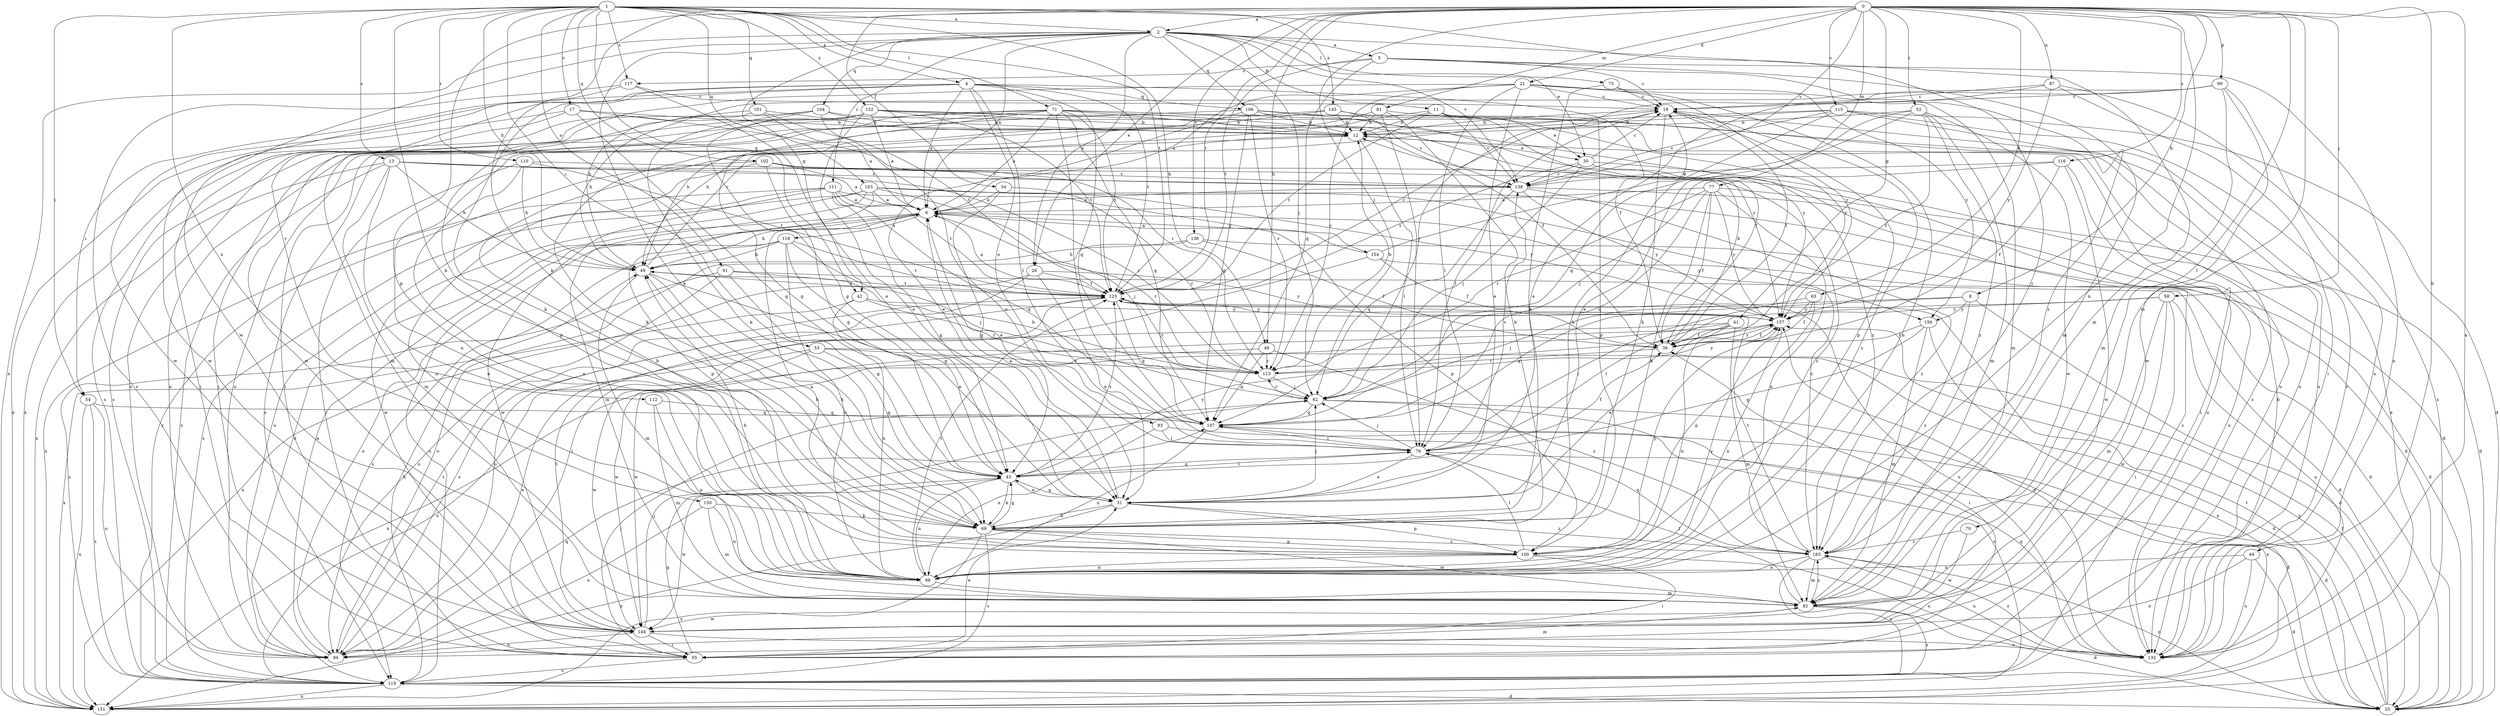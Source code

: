 strict digraph  {
0;
1;
2;
4;
5;
6;
8;
11;
12;
13;
17;
18;
21;
25;
26;
30;
31;
34;
36;
41;
42;
43;
44;
48;
49;
52;
53;
54;
55;
58;
62;
63;
69;
70;
71;
75;
76;
77;
81;
82;
87;
88;
91;
93;
94;
99;
100;
101;
102;
103;
104;
106;
107;
110;
111;
112;
113;
115;
116;
117;
118;
119;
125;
132;
136;
138;
144;
145;
150;
151;
152;
154;
156;
157;
163;
0 -> 2  [label=a];
0 -> 8  [label=b];
0 -> 21  [label=d];
0 -> 26  [label=e];
0 -> 34  [label=f];
0 -> 41  [label=g];
0 -> 44  [label=h];
0 -> 48  [label=h];
0 -> 52  [label=i];
0 -> 58  [label=j];
0 -> 62  [label=j];
0 -> 63  [label=k];
0 -> 69  [label=k];
0 -> 70  [label=l];
0 -> 77  [label=m];
0 -> 81  [label=m];
0 -> 82  [label=m];
0 -> 87  [label=n];
0 -> 88  [label=n];
0 -> 99  [label=p];
0 -> 100  [label=p];
0 -> 115  [label=s];
0 -> 116  [label=s];
0 -> 125  [label=t];
0 -> 132  [label=u];
0 -> 136  [label=v];
0 -> 138  [label=v];
1 -> 2  [label=a];
1 -> 4  [label=a];
1 -> 13  [label=c];
1 -> 17  [label=c];
1 -> 42  [label=g];
1 -> 48  [label=h];
1 -> 49  [label=h];
1 -> 53  [label=i];
1 -> 54  [label=i];
1 -> 69  [label=k];
1 -> 71  [label=l];
1 -> 91  [label=o];
1 -> 101  [label=q];
1 -> 102  [label=q];
1 -> 103  [label=q];
1 -> 110  [label=r];
1 -> 117  [label=s];
1 -> 125  [label=t];
1 -> 145  [label=x];
1 -> 150  [label=x];
1 -> 152  [label=y];
1 -> 163  [label=z];
2 -> 5  [label=a];
2 -> 6  [label=a];
2 -> 11  [label=b];
2 -> 26  [label=e];
2 -> 30  [label=e];
2 -> 42  [label=g];
2 -> 62  [label=j];
2 -> 69  [label=k];
2 -> 75  [label=l];
2 -> 82  [label=m];
2 -> 104  [label=q];
2 -> 106  [label=q];
2 -> 111  [label=r];
2 -> 138  [label=v];
2 -> 144  [label=w];
2 -> 151  [label=x];
4 -> 6  [label=a];
4 -> 36  [label=f];
4 -> 54  [label=i];
4 -> 69  [label=k];
4 -> 76  [label=l];
4 -> 93  [label=o];
4 -> 106  [label=q];
4 -> 107  [label=q];
4 -> 112  [label=r];
4 -> 125  [label=t];
4 -> 144  [label=w];
5 -> 18  [label=c];
5 -> 82  [label=m];
5 -> 107  [label=q];
5 -> 117  [label=s];
5 -> 125  [label=t];
5 -> 132  [label=u];
5 -> 163  [label=z];
6 -> 49  [label=h];
6 -> 94  [label=o];
6 -> 113  [label=r];
6 -> 118  [label=s];
6 -> 119  [label=s];
6 -> 154  [label=y];
6 -> 156  [label=y];
8 -> 25  [label=d];
8 -> 62  [label=j];
8 -> 107  [label=q];
8 -> 156  [label=y];
8 -> 163  [label=z];
11 -> 12  [label=b];
11 -> 30  [label=e];
11 -> 49  [label=h];
11 -> 100  [label=p];
11 -> 125  [label=t];
11 -> 138  [label=v];
12 -> 30  [label=e];
12 -> 76  [label=l];
12 -> 119  [label=s];
13 -> 49  [label=h];
13 -> 82  [label=m];
13 -> 88  [label=n];
13 -> 113  [label=r];
13 -> 119  [label=s];
13 -> 132  [label=u];
13 -> 138  [label=v];
13 -> 151  [label=x];
17 -> 12  [label=b];
17 -> 43  [label=g];
17 -> 55  [label=i];
17 -> 113  [label=r];
17 -> 151  [label=x];
18 -> 12  [label=b];
18 -> 36  [label=f];
18 -> 69  [label=k];
18 -> 76  [label=l];
18 -> 100  [label=p];
21 -> 6  [label=a];
21 -> 18  [label=c];
21 -> 31  [label=e];
21 -> 76  [label=l];
21 -> 88  [label=n];
21 -> 113  [label=r];
21 -> 144  [label=w];
21 -> 156  [label=y];
21 -> 157  [label=y];
25 -> 36  [label=f];
25 -> 125  [label=t];
25 -> 157  [label=y];
25 -> 163  [label=z];
26 -> 31  [label=e];
26 -> 94  [label=o];
26 -> 125  [label=t];
26 -> 151  [label=x];
26 -> 157  [label=y];
30 -> 18  [label=c];
30 -> 25  [label=d];
30 -> 62  [label=j];
30 -> 119  [label=s];
30 -> 125  [label=t];
30 -> 138  [label=v];
31 -> 6  [label=a];
31 -> 43  [label=g];
31 -> 62  [label=j];
31 -> 69  [label=k];
31 -> 100  [label=p];
31 -> 151  [label=x];
31 -> 163  [label=z];
34 -> 6  [label=a];
34 -> 43  [label=g];
34 -> 113  [label=r];
36 -> 12  [label=b];
36 -> 55  [label=i];
36 -> 113  [label=r];
36 -> 157  [label=y];
41 -> 31  [label=e];
41 -> 36  [label=f];
41 -> 82  [label=m];
41 -> 88  [label=n];
41 -> 94  [label=o];
41 -> 144  [label=w];
42 -> 88  [label=n];
42 -> 113  [label=r];
42 -> 151  [label=x];
42 -> 157  [label=y];
43 -> 31  [label=e];
43 -> 69  [label=k];
43 -> 76  [label=l];
43 -> 88  [label=n];
43 -> 125  [label=t];
43 -> 144  [label=w];
43 -> 157  [label=y];
44 -> 25  [label=d];
44 -> 88  [label=n];
44 -> 94  [label=o];
44 -> 132  [label=u];
48 -> 107  [label=q];
48 -> 113  [label=r];
48 -> 151  [label=x];
48 -> 163  [label=z];
49 -> 18  [label=c];
49 -> 31  [label=e];
49 -> 69  [label=k];
49 -> 82  [label=m];
49 -> 125  [label=t];
52 -> 12  [label=b];
52 -> 31  [label=e];
52 -> 36  [label=f];
52 -> 82  [label=m];
52 -> 107  [label=q];
52 -> 144  [label=w];
52 -> 163  [label=z];
53 -> 25  [label=d];
53 -> 43  [label=g];
53 -> 113  [label=r];
53 -> 119  [label=s];
53 -> 144  [label=w];
54 -> 94  [label=o];
54 -> 107  [label=q];
54 -> 119  [label=s];
54 -> 151  [label=x];
55 -> 31  [label=e];
55 -> 43  [label=g];
55 -> 62  [label=j];
55 -> 119  [label=s];
58 -> 55  [label=i];
58 -> 76  [label=l];
58 -> 82  [label=m];
58 -> 132  [label=u];
58 -> 144  [label=w];
58 -> 157  [label=y];
62 -> 107  [label=q];
62 -> 113  [label=r];
62 -> 119  [label=s];
62 -> 151  [label=x];
63 -> 36  [label=f];
63 -> 76  [label=l];
63 -> 100  [label=p];
63 -> 157  [label=y];
69 -> 43  [label=g];
69 -> 49  [label=h];
69 -> 82  [label=m];
69 -> 100  [label=p];
69 -> 119  [label=s];
69 -> 151  [label=x];
69 -> 163  [label=z];
70 -> 144  [label=w];
70 -> 163  [label=z];
71 -> 6  [label=a];
71 -> 12  [label=b];
71 -> 43  [label=g];
71 -> 55  [label=i];
71 -> 76  [label=l];
71 -> 88  [label=n];
71 -> 107  [label=q];
71 -> 119  [label=s];
71 -> 125  [label=t];
71 -> 157  [label=y];
71 -> 163  [label=z];
75 -> 18  [label=c];
75 -> 69  [label=k];
75 -> 82  [label=m];
76 -> 6  [label=a];
76 -> 25  [label=d];
76 -> 31  [label=e];
76 -> 36  [label=f];
76 -> 43  [label=g];
76 -> 62  [label=j];
76 -> 138  [label=v];
77 -> 6  [label=a];
77 -> 25  [label=d];
77 -> 36  [label=f];
77 -> 69  [label=k];
77 -> 88  [label=n];
77 -> 107  [label=q];
77 -> 113  [label=r];
77 -> 157  [label=y];
81 -> 12  [label=b];
81 -> 49  [label=h];
81 -> 69  [label=k];
81 -> 76  [label=l];
81 -> 157  [label=y];
82 -> 25  [label=d];
82 -> 76  [label=l];
82 -> 119  [label=s];
82 -> 144  [label=w];
82 -> 163  [label=z];
87 -> 18  [label=c];
87 -> 31  [label=e];
87 -> 55  [label=i];
87 -> 151  [label=x];
87 -> 157  [label=y];
88 -> 12  [label=b];
88 -> 18  [label=c];
88 -> 49  [label=h];
88 -> 82  [label=m];
88 -> 125  [label=t];
88 -> 157  [label=y];
91 -> 25  [label=d];
91 -> 43  [label=g];
91 -> 94  [label=o];
91 -> 119  [label=s];
91 -> 125  [label=t];
93 -> 25  [label=d];
93 -> 76  [label=l];
93 -> 88  [label=n];
94 -> 6  [label=a];
94 -> 82  [label=m];
94 -> 107  [label=q];
94 -> 125  [label=t];
99 -> 18  [label=c];
99 -> 49  [label=h];
99 -> 62  [label=j];
99 -> 82  [label=m];
99 -> 132  [label=u];
99 -> 144  [label=w];
100 -> 6  [label=a];
100 -> 55  [label=i];
100 -> 76  [label=l];
100 -> 88  [label=n];
100 -> 132  [label=u];
100 -> 157  [label=y];
101 -> 6  [label=a];
101 -> 12  [label=b];
101 -> 49  [label=h];
101 -> 82  [label=m];
101 -> 125  [label=t];
102 -> 6  [label=a];
102 -> 43  [label=g];
102 -> 88  [label=n];
102 -> 119  [label=s];
102 -> 138  [label=v];
102 -> 163  [label=z];
103 -> 6  [label=a];
103 -> 62  [label=j];
103 -> 82  [label=m];
103 -> 100  [label=p];
103 -> 119  [label=s];
103 -> 132  [label=u];
103 -> 144  [label=w];
103 -> 157  [label=y];
103 -> 163  [label=z];
104 -> 12  [label=b];
104 -> 31  [label=e];
104 -> 43  [label=g];
104 -> 69  [label=k];
104 -> 132  [label=u];
104 -> 151  [label=x];
106 -> 12  [label=b];
106 -> 31  [label=e];
106 -> 94  [label=o];
106 -> 107  [label=q];
106 -> 113  [label=r];
106 -> 132  [label=u];
106 -> 157  [label=y];
107 -> 76  [label=l];
107 -> 88  [label=n];
110 -> 49  [label=h];
110 -> 55  [label=i];
110 -> 88  [label=n];
110 -> 125  [label=t];
110 -> 138  [label=v];
111 -> 6  [label=a];
111 -> 43  [label=g];
111 -> 94  [label=o];
111 -> 100  [label=p];
111 -> 107  [label=q];
111 -> 125  [label=t];
111 -> 144  [label=w];
111 -> 151  [label=x];
112 -> 82  [label=m];
112 -> 88  [label=n];
112 -> 107  [label=q];
113 -> 12  [label=b];
113 -> 49  [label=h];
113 -> 62  [label=j];
113 -> 125  [label=t];
113 -> 157  [label=y];
115 -> 12  [label=b];
115 -> 25  [label=d];
115 -> 69  [label=k];
115 -> 94  [label=o];
115 -> 119  [label=s];
115 -> 138  [label=v];
115 -> 151  [label=x];
116 -> 36  [label=f];
116 -> 55  [label=i];
116 -> 62  [label=j];
116 -> 138  [label=v];
116 -> 144  [label=w];
117 -> 18  [label=c];
117 -> 31  [label=e];
117 -> 119  [label=s];
117 -> 144  [label=w];
118 -> 43  [label=g];
118 -> 49  [label=h];
118 -> 62  [label=j];
118 -> 88  [label=n];
118 -> 94  [label=o];
118 -> 119  [label=s];
118 -> 125  [label=t];
119 -> 25  [label=d];
119 -> 49  [label=h];
119 -> 151  [label=x];
125 -> 6  [label=a];
125 -> 18  [label=c];
125 -> 94  [label=o];
125 -> 107  [label=q];
125 -> 132  [label=u];
125 -> 157  [label=y];
132 -> 12  [label=b];
132 -> 18  [label=c];
132 -> 107  [label=q];
132 -> 157  [label=y];
132 -> 163  [label=z];
136 -> 25  [label=d];
136 -> 36  [label=f];
136 -> 49  [label=h];
136 -> 94  [label=o];
138 -> 6  [label=a];
138 -> 25  [label=d];
138 -> 107  [label=q];
138 -> 157  [label=y];
138 -> 163  [label=z];
144 -> 55  [label=i];
144 -> 62  [label=j];
144 -> 94  [label=o];
144 -> 125  [label=t];
144 -> 132  [label=u];
145 -> 12  [label=b];
145 -> 36  [label=f];
145 -> 55  [label=i];
145 -> 69  [label=k];
145 -> 138  [label=v];
150 -> 69  [label=k];
150 -> 82  [label=m];
150 -> 88  [label=n];
150 -> 94  [label=o];
152 -> 6  [label=a];
152 -> 12  [label=b];
152 -> 31  [label=e];
152 -> 36  [label=f];
152 -> 94  [label=o];
152 -> 100  [label=p];
152 -> 119  [label=s];
152 -> 125  [label=t];
152 -> 132  [label=u];
154 -> 6  [label=a];
154 -> 18  [label=c];
154 -> 25  [label=d];
154 -> 36  [label=f];
154 -> 55  [label=i];
156 -> 36  [label=f];
156 -> 43  [label=g];
156 -> 82  [label=m];
156 -> 151  [label=x];
157 -> 36  [label=f];
157 -> 88  [label=n];
157 -> 144  [label=w];
163 -> 82  [label=m];
163 -> 88  [label=n];
163 -> 107  [label=q];
163 -> 119  [label=s];
163 -> 125  [label=t];
163 -> 132  [label=u];
}
